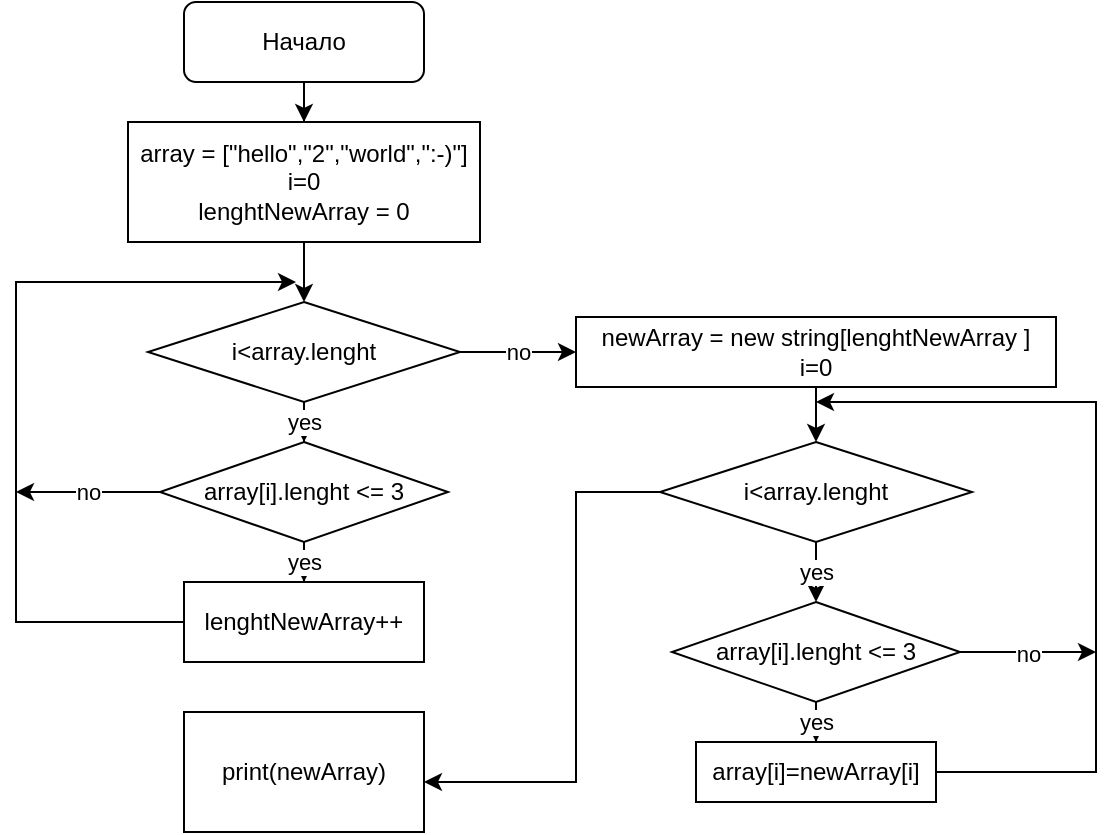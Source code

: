 <mxfile version="20.4.1" type="google"><diagram id="T4M8_bb2_0sjugYcIe8t" name="Страница 1"><mxGraphModel dx="981" dy="486" grid="1" gridSize="10" guides="1" tooltips="1" connect="1" arrows="1" fold="1" page="1" pageScale="1" pageWidth="827" pageHeight="1169" math="0" shadow="0"><root><mxCell id="0"/><mxCell id="1" parent="0"/><mxCell id="Ns29D2xQAhGrvOVcEX5x-3" style="edgeStyle=orthogonalEdgeStyle;rounded=0;orthogonalLoop=1;jettySize=auto;html=1;" edge="1" parent="1" source="Ns29D2xQAhGrvOVcEX5x-1" target="Ns29D2xQAhGrvOVcEX5x-6"><mxGeometry relative="1" as="geometry"><mxPoint x="414" y="170" as="targetPoint"/></mxGeometry></mxCell><mxCell id="Ns29D2xQAhGrvOVcEX5x-1" value="Начало" style="rounded=1;whiteSpace=wrap;html=1;" vertex="1" parent="1"><mxGeometry x="354" y="70" width="120" height="40" as="geometry"/></mxCell><mxCell id="Ns29D2xQAhGrvOVcEX5x-8" style="edgeStyle=orthogonalEdgeStyle;rounded=0;orthogonalLoop=1;jettySize=auto;html=1;entryX=0.5;entryY=0;entryDx=0;entryDy=0;" edge="1" parent="1" source="Ns29D2xQAhGrvOVcEX5x-6" target="Ns29D2xQAhGrvOVcEX5x-7"><mxGeometry relative="1" as="geometry"/></mxCell><mxCell id="Ns29D2xQAhGrvOVcEX5x-6" value="array = [&quot;hello&quot;,&quot;2&quot;,&quot;world&quot;,&quot;:-)&quot;]&lt;br&gt;i=0&lt;br&gt;lenghtNewArray = 0" style="rounded=0;whiteSpace=wrap;html=1;" vertex="1" parent="1"><mxGeometry x="326" y="130" width="176" height="60" as="geometry"/></mxCell><mxCell id="Ns29D2xQAhGrvOVcEX5x-13" value="yes" style="edgeStyle=orthogonalEdgeStyle;rounded=0;orthogonalLoop=1;jettySize=auto;html=1;" edge="1" parent="1" source="Ns29D2xQAhGrvOVcEX5x-7" target="Ns29D2xQAhGrvOVcEX5x-11"><mxGeometry relative="1" as="geometry"/></mxCell><mxCell id="Ns29D2xQAhGrvOVcEX5x-21" value="no" style="edgeStyle=orthogonalEdgeStyle;rounded=0;orthogonalLoop=1;jettySize=auto;html=1;" edge="1" parent="1" source="Ns29D2xQAhGrvOVcEX5x-7" target="Ns29D2xQAhGrvOVcEX5x-20"><mxGeometry relative="1" as="geometry"/></mxCell><mxCell id="Ns29D2xQAhGrvOVcEX5x-7" value="i&amp;lt;array.lenght" style="rhombus;whiteSpace=wrap;html=1;" vertex="1" parent="1"><mxGeometry x="336" y="220" width="156" height="50" as="geometry"/></mxCell><mxCell id="Ns29D2xQAhGrvOVcEX5x-16" value="yes" style="edgeStyle=orthogonalEdgeStyle;rounded=0;orthogonalLoop=1;jettySize=auto;html=1;entryX=0.5;entryY=0;entryDx=0;entryDy=0;" edge="1" parent="1" source="Ns29D2xQAhGrvOVcEX5x-11" target="Ns29D2xQAhGrvOVcEX5x-14"><mxGeometry relative="1" as="geometry"/></mxCell><mxCell id="Ns29D2xQAhGrvOVcEX5x-18" value="no" style="edgeStyle=orthogonalEdgeStyle;rounded=0;orthogonalLoop=1;jettySize=auto;html=1;" edge="1" parent="1" source="Ns29D2xQAhGrvOVcEX5x-11"><mxGeometry relative="1" as="geometry"><mxPoint x="270" y="315" as="targetPoint"/></mxGeometry></mxCell><mxCell id="Ns29D2xQAhGrvOVcEX5x-11" value="array[i].lenght &amp;lt;= 3" style="rhombus;whiteSpace=wrap;html=1;" vertex="1" parent="1"><mxGeometry x="342" y="290" width="144" height="50" as="geometry"/></mxCell><mxCell id="Ns29D2xQAhGrvOVcEX5x-17" style="edgeStyle=orthogonalEdgeStyle;rounded=0;orthogonalLoop=1;jettySize=auto;html=1;" edge="1" parent="1" source="Ns29D2xQAhGrvOVcEX5x-14"><mxGeometry relative="1" as="geometry"><mxPoint x="410" y="210" as="targetPoint"/><Array as="points"><mxPoint x="270" y="380"/><mxPoint x="270" y="210"/></Array></mxGeometry></mxCell><mxCell id="Ns29D2xQAhGrvOVcEX5x-14" value="lenghtNewArray++" style="rounded=0;whiteSpace=wrap;html=1;" vertex="1" parent="1"><mxGeometry x="354" y="360" width="120" height="40" as="geometry"/></mxCell><mxCell id="Ns29D2xQAhGrvOVcEX5x-23" style="edgeStyle=orthogonalEdgeStyle;rounded=0;orthogonalLoop=1;jettySize=auto;html=1;entryX=0.5;entryY=0;entryDx=0;entryDy=0;" edge="1" parent="1" source="Ns29D2xQAhGrvOVcEX5x-20" target="Ns29D2xQAhGrvOVcEX5x-22"><mxGeometry relative="1" as="geometry"/></mxCell><mxCell id="Ns29D2xQAhGrvOVcEX5x-20" value="newArray = new string[lenghtNewArray&amp;nbsp;]&lt;br&gt;i=0" style="rounded=0;whiteSpace=wrap;html=1;" vertex="1" parent="1"><mxGeometry x="550" y="227.5" width="240" height="35" as="geometry"/></mxCell><mxCell id="Ns29D2xQAhGrvOVcEX5x-25" value="yes" style="edgeStyle=orthogonalEdgeStyle;rounded=0;orthogonalLoop=1;jettySize=auto;html=1;entryX=0.5;entryY=0;entryDx=0;entryDy=0;" edge="1" parent="1" source="Ns29D2xQAhGrvOVcEX5x-22" target="Ns29D2xQAhGrvOVcEX5x-24"><mxGeometry relative="1" as="geometry"/></mxCell><mxCell id="Ns29D2xQAhGrvOVcEX5x-32" style="edgeStyle=orthogonalEdgeStyle;rounded=0;orthogonalLoop=1;jettySize=auto;html=1;" edge="1" parent="1" source="Ns29D2xQAhGrvOVcEX5x-22" target="Ns29D2xQAhGrvOVcEX5x-33"><mxGeometry relative="1" as="geometry"><mxPoint x="460" y="460" as="targetPoint"/><Array as="points"><mxPoint x="550" y="315"/><mxPoint x="550" y="460"/></Array></mxGeometry></mxCell><mxCell id="Ns29D2xQAhGrvOVcEX5x-22" value="i&amp;lt;array.lenght" style="rhombus;whiteSpace=wrap;html=1;" vertex="1" parent="1"><mxGeometry x="592" y="290" width="156" height="50" as="geometry"/></mxCell><mxCell id="Ns29D2xQAhGrvOVcEX5x-29" value="yes" style="edgeStyle=orthogonalEdgeStyle;rounded=0;orthogonalLoop=1;jettySize=auto;html=1;entryX=0.5;entryY=0;entryDx=0;entryDy=0;" edge="1" parent="1" source="Ns29D2xQAhGrvOVcEX5x-24" target="Ns29D2xQAhGrvOVcEX5x-27"><mxGeometry relative="1" as="geometry"/></mxCell><mxCell id="Ns29D2xQAhGrvOVcEX5x-31" value="no" style="edgeStyle=orthogonalEdgeStyle;rounded=0;orthogonalLoop=1;jettySize=auto;html=1;" edge="1" parent="1" source="Ns29D2xQAhGrvOVcEX5x-24"><mxGeometry relative="1" as="geometry"><mxPoint x="810" y="395" as="targetPoint"/></mxGeometry></mxCell><mxCell id="Ns29D2xQAhGrvOVcEX5x-24" value="array[i].lenght &amp;lt;= 3" style="rhombus;whiteSpace=wrap;html=1;" vertex="1" parent="1"><mxGeometry x="598" y="370" width="144" height="50" as="geometry"/></mxCell><mxCell id="Ns29D2xQAhGrvOVcEX5x-30" style="edgeStyle=orthogonalEdgeStyle;rounded=0;orthogonalLoop=1;jettySize=auto;html=1;" edge="1" parent="1" source="Ns29D2xQAhGrvOVcEX5x-27"><mxGeometry relative="1" as="geometry"><mxPoint x="670" y="270" as="targetPoint"/><Array as="points"><mxPoint x="810" y="455"/><mxPoint x="810" y="270"/><mxPoint x="670" y="270"/></Array></mxGeometry></mxCell><mxCell id="Ns29D2xQAhGrvOVcEX5x-27" value="array[i]=newArray[i]" style="rounded=0;whiteSpace=wrap;html=1;" vertex="1" parent="1"><mxGeometry x="610" y="440" width="120" height="30" as="geometry"/></mxCell><mxCell id="Ns29D2xQAhGrvOVcEX5x-33" value="print(newArray)" style="rounded=0;whiteSpace=wrap;html=1;" vertex="1" parent="1"><mxGeometry x="354" y="425" width="120" height="60" as="geometry"/></mxCell></root></mxGraphModel></diagram></mxfile>